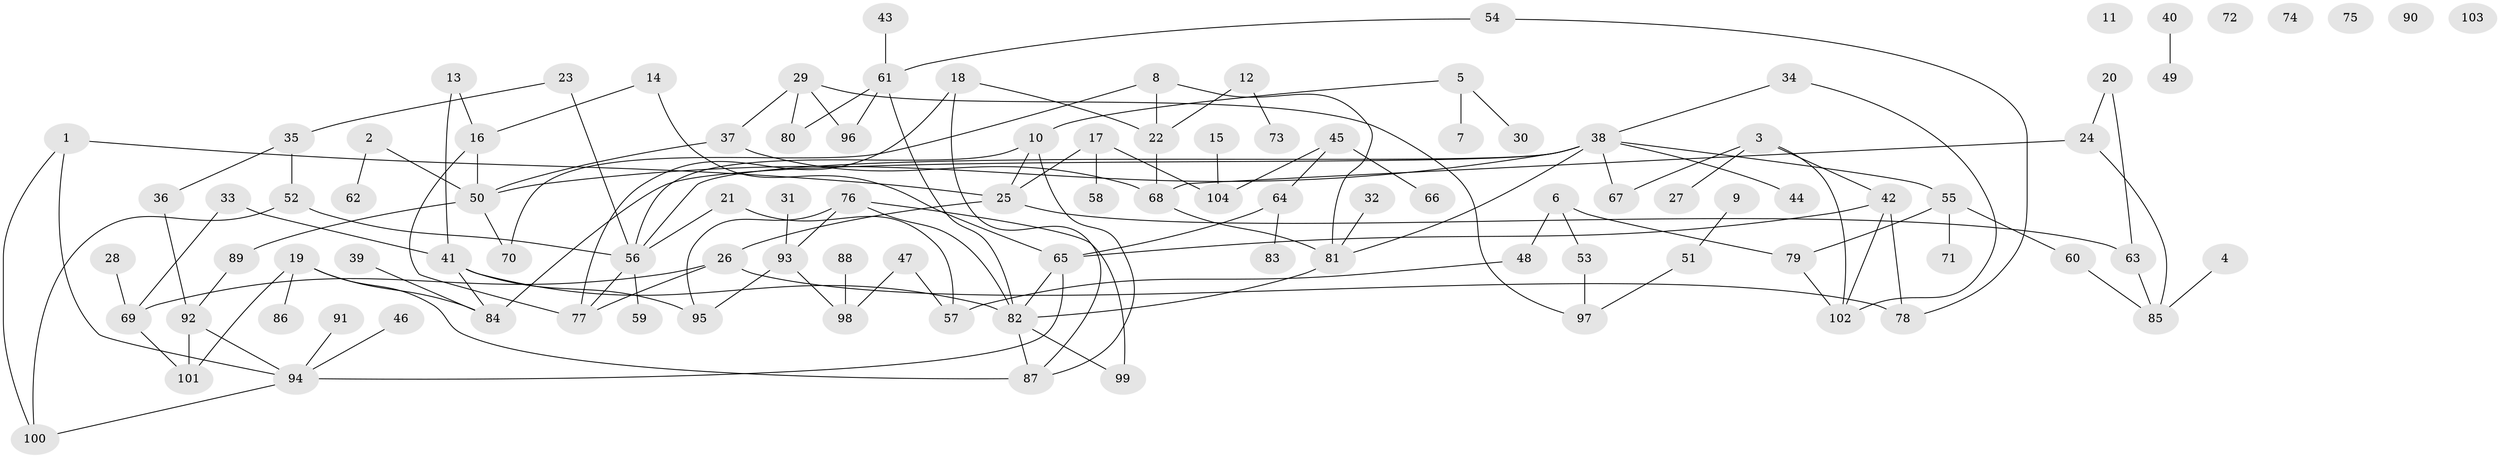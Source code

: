 // coarse degree distribution, {3: 0.13513513513513514, 2: 0.21621621621621623, 4: 0.10810810810810811, 1: 0.2702702702702703, 10: 0.05405405405405406, 7: 0.05405405405405406, 5: 0.08108108108108109, 6: 0.05405405405405406, 8: 0.02702702702702703}
// Generated by graph-tools (version 1.1) at 2025/35/03/04/25 23:35:47]
// undirected, 104 vertices, 135 edges
graph export_dot {
  node [color=gray90,style=filled];
  1;
  2;
  3;
  4;
  5;
  6;
  7;
  8;
  9;
  10;
  11;
  12;
  13;
  14;
  15;
  16;
  17;
  18;
  19;
  20;
  21;
  22;
  23;
  24;
  25;
  26;
  27;
  28;
  29;
  30;
  31;
  32;
  33;
  34;
  35;
  36;
  37;
  38;
  39;
  40;
  41;
  42;
  43;
  44;
  45;
  46;
  47;
  48;
  49;
  50;
  51;
  52;
  53;
  54;
  55;
  56;
  57;
  58;
  59;
  60;
  61;
  62;
  63;
  64;
  65;
  66;
  67;
  68;
  69;
  70;
  71;
  72;
  73;
  74;
  75;
  76;
  77;
  78;
  79;
  80;
  81;
  82;
  83;
  84;
  85;
  86;
  87;
  88;
  89;
  90;
  91;
  92;
  93;
  94;
  95;
  96;
  97;
  98;
  99;
  100;
  101;
  102;
  103;
  104;
  1 -- 25;
  1 -- 94;
  1 -- 100;
  2 -- 50;
  2 -- 62;
  3 -- 27;
  3 -- 42;
  3 -- 67;
  3 -- 102;
  4 -- 85;
  5 -- 7;
  5 -- 10;
  5 -- 30;
  6 -- 48;
  6 -- 53;
  6 -- 79;
  8 -- 22;
  8 -- 70;
  8 -- 81;
  9 -- 51;
  10 -- 25;
  10 -- 56;
  10 -- 87;
  12 -- 22;
  12 -- 73;
  13 -- 16;
  13 -- 41;
  14 -- 16;
  14 -- 65;
  15 -- 104;
  16 -- 50;
  16 -- 77;
  17 -- 25;
  17 -- 58;
  17 -- 104;
  18 -- 22;
  18 -- 77;
  18 -- 87;
  19 -- 84;
  19 -- 86;
  19 -- 87;
  19 -- 101;
  20 -- 24;
  20 -- 63;
  21 -- 56;
  21 -- 57;
  22 -- 68;
  23 -- 35;
  23 -- 56;
  24 -- 68;
  24 -- 85;
  25 -- 26;
  25 -- 63;
  26 -- 69;
  26 -- 77;
  26 -- 78;
  28 -- 69;
  29 -- 37;
  29 -- 80;
  29 -- 96;
  29 -- 97;
  31 -- 93;
  32 -- 81;
  33 -- 41;
  33 -- 69;
  34 -- 38;
  34 -- 102;
  35 -- 36;
  35 -- 52;
  36 -- 92;
  37 -- 50;
  37 -- 68;
  38 -- 44;
  38 -- 50;
  38 -- 55;
  38 -- 56;
  38 -- 67;
  38 -- 81;
  38 -- 84;
  39 -- 84;
  40 -- 49;
  41 -- 82;
  41 -- 84;
  41 -- 95;
  42 -- 65;
  42 -- 78;
  42 -- 102;
  43 -- 61;
  45 -- 64;
  45 -- 66;
  45 -- 104;
  46 -- 94;
  47 -- 57;
  47 -- 98;
  48 -- 57;
  50 -- 70;
  50 -- 89;
  51 -- 97;
  52 -- 56;
  52 -- 100;
  53 -- 97;
  54 -- 61;
  54 -- 78;
  55 -- 60;
  55 -- 71;
  55 -- 79;
  56 -- 59;
  56 -- 77;
  60 -- 85;
  61 -- 80;
  61 -- 82;
  61 -- 96;
  63 -- 85;
  64 -- 65;
  64 -- 83;
  65 -- 82;
  65 -- 94;
  68 -- 81;
  69 -- 101;
  76 -- 82;
  76 -- 93;
  76 -- 95;
  76 -- 99;
  79 -- 102;
  81 -- 82;
  82 -- 87;
  82 -- 99;
  88 -- 98;
  89 -- 92;
  91 -- 94;
  92 -- 94;
  92 -- 101;
  93 -- 95;
  93 -- 98;
  94 -- 100;
}
